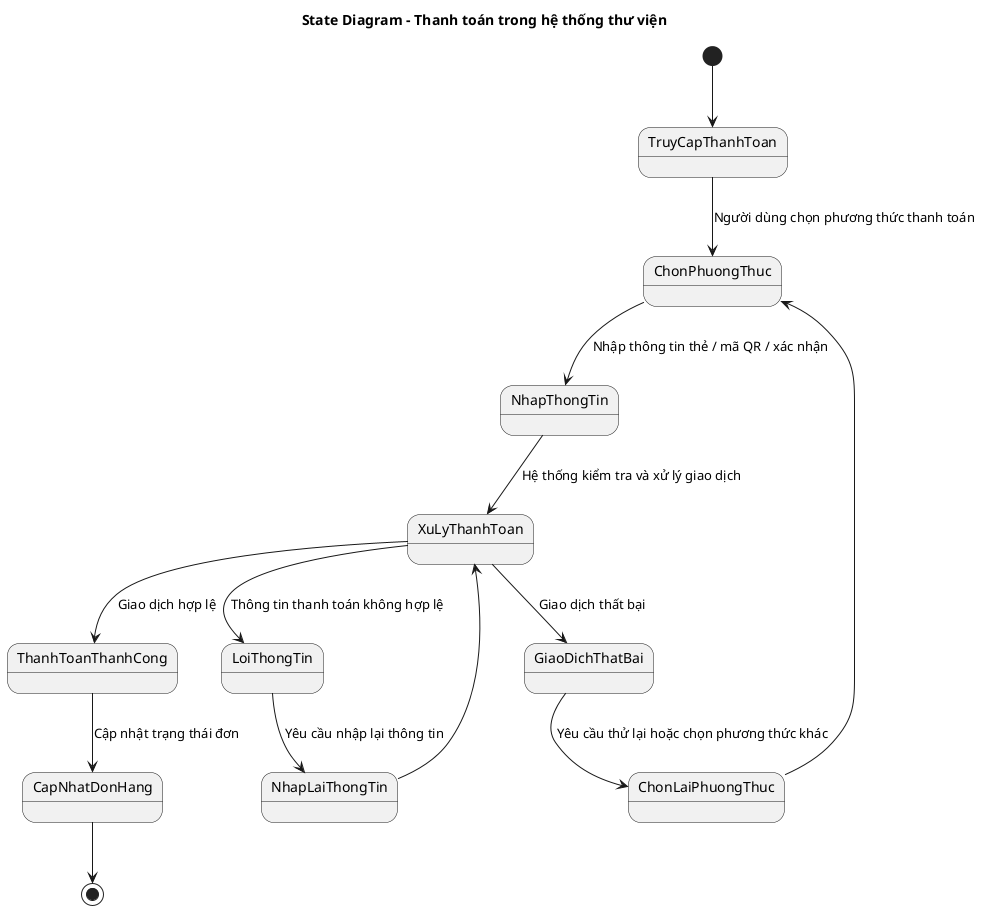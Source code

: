 @startuml
title State Diagram – Thanh toán trong hệ thống thư viện

[*] --> TruyCapThanhToan

TruyCapThanhToan --> ChonPhuongThuc : Người dùng chọn phương thức thanh toán

ChonPhuongThuc --> NhapThongTin : Nhập thông tin thẻ / mã QR / xác nhận

NhapThongTin --> XuLyThanhToan : Hệ thống kiểm tra và xử lý giao dịch

XuLyThanhToan --> ThanhToanThanhCong : Giao dịch hợp lệ
XuLyThanhToan --> LoiThongTin : Thông tin thanh toán không hợp lệ
XuLyThanhToan --> GiaoDichThatBai : Giao dịch thất bại

LoiThongTin --> NhapLaiThongTin : Yêu cầu nhập lại thông tin
GiaoDichThatBai --> ChonLaiPhuongThuc : Yêu cầu thử lại hoặc chọn phương thức khác

NhapLaiThongTin --> XuLyThanhToan
ChonLaiPhuongThuc --> ChonPhuongThuc

ThanhToanThanhCong --> CapNhatDonHang : Cập nhật trạng thái đơn
CapNhatDonHang --> [*]

@enduml
